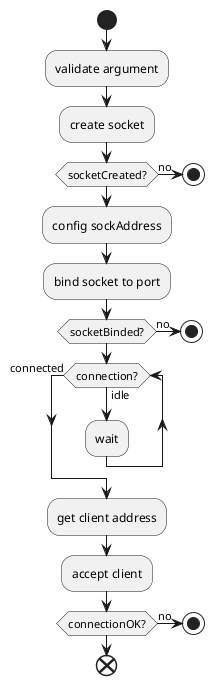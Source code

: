 @startuml
start

:validate argument;

:create socket;
if (socketCreated?) then (no)
    stop
endif

:config sockAddress;
:bind socket to port;
if (socketBinded?) then (no)
    stop
endif

while (connection?) is (idle)
    :wait;
endwhile (connected)

:get client address;
:accept client;
if (connectionOK?) then (no)
    stop
endif



end
@enduml